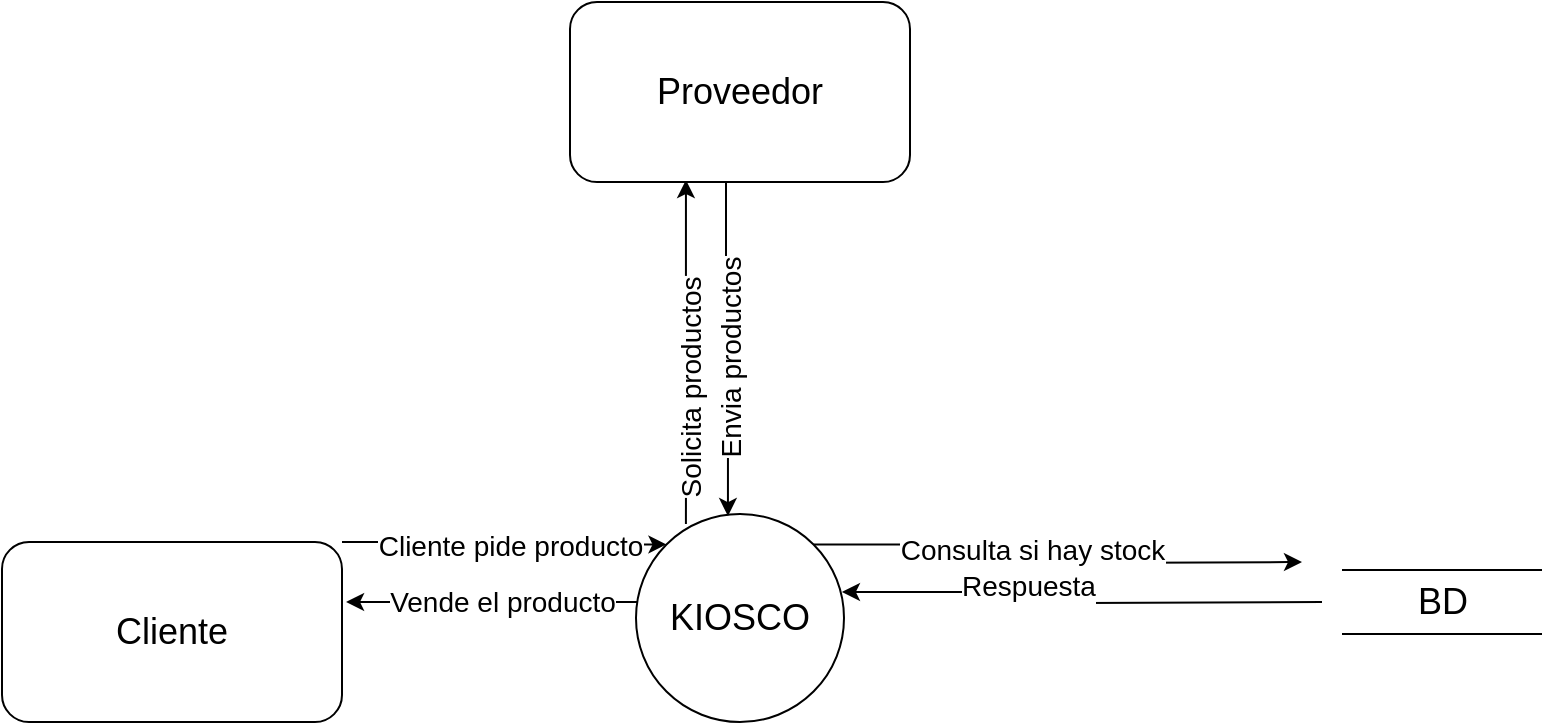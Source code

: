<mxfile version="18.0.1" type="device"><diagram id="HMRFJX-7IGHsMwc9fATg" name="Page-1"><mxGraphModel dx="1422" dy="737" grid="1" gridSize="10" guides="1" tooltips="1" connect="1" arrows="1" fold="1" page="1" pageScale="1" pageWidth="827" pageHeight="1169" math="0" shadow="0"><root><mxCell id="0"/><mxCell id="1" parent="0"/><mxCell id="lgKM17keTXwIT2UxyHUS-3" value="" style="shape=link;html=1;rounded=0;width=32;" edge="1" parent="1"><mxGeometry width="100" relative="1" as="geometry"><mxPoint x="670" y="360" as="sourcePoint"/><mxPoint x="770" y="360" as="targetPoint"/></mxGeometry></mxCell><mxCell id="lgKM17keTXwIT2UxyHUS-5" value="&lt;font style=&quot;font-size: 18px;&quot;&gt;BD&lt;/font&gt;" style="text;html=1;align=center;verticalAlign=middle;resizable=0;points=[];autosize=1;strokeColor=none;fillColor=none;" vertex="1" parent="1"><mxGeometry x="700" y="350" width="40" height="20" as="geometry"/></mxCell><mxCell id="lgKM17keTXwIT2UxyHUS-19" style="edgeStyle=orthogonalEdgeStyle;rounded=0;orthogonalLoop=1;jettySize=auto;html=1;exitX=0.24;exitY=0.048;exitDx=0;exitDy=0;entryX=0.341;entryY=0.989;entryDx=0;entryDy=0;fontSize=14;exitPerimeter=0;entryPerimeter=0;" edge="1" parent="1" source="lgKM17keTXwIT2UxyHUS-12" target="lgKM17keTXwIT2UxyHUS-14"><mxGeometry relative="1" as="geometry"/></mxCell><mxCell id="lgKM17keTXwIT2UxyHUS-20" value="Solicita productos" style="edgeLabel;html=1;align=center;verticalAlign=middle;resizable=0;points=[];fontSize=14;rotation=-90;" vertex="1" connectable="0" parent="lgKM17keTXwIT2UxyHUS-19"><mxGeometry x="-0.212" y="-2" relative="1" as="geometry"><mxPoint as="offset"/></mxGeometry></mxCell><mxCell id="lgKM17keTXwIT2UxyHUS-22" style="edgeStyle=orthogonalEdgeStyle;rounded=0;orthogonalLoop=1;jettySize=auto;html=1;entryX=1.012;entryY=0.333;entryDx=0;entryDy=0;entryPerimeter=0;fontSize=14;exitX=0.029;exitY=0.423;exitDx=0;exitDy=0;exitPerimeter=0;" edge="1" parent="1" source="lgKM17keTXwIT2UxyHUS-12" target="lgKM17keTXwIT2UxyHUS-13"><mxGeometry relative="1" as="geometry"><mxPoint x="310" y="360" as="sourcePoint"/></mxGeometry></mxCell><mxCell id="lgKM17keTXwIT2UxyHUS-24" value="Vende el producto" style="edgeLabel;html=1;align=center;verticalAlign=middle;resizable=0;points=[];fontSize=14;" vertex="1" connectable="0" parent="lgKM17keTXwIT2UxyHUS-22"><mxGeometry x="0.163" y="3" relative="1" as="geometry"><mxPoint x="16" y="-3" as="offset"/></mxGeometry></mxCell><mxCell id="lgKM17keTXwIT2UxyHUS-26" style="edgeStyle=orthogonalEdgeStyle;rounded=0;orthogonalLoop=1;jettySize=auto;html=1;exitX=1;exitY=0;exitDx=0;exitDy=0;fontSize=14;" edge="1" parent="1" source="lgKM17keTXwIT2UxyHUS-12"><mxGeometry relative="1" as="geometry"><mxPoint x="650" y="340" as="targetPoint"/></mxGeometry></mxCell><mxCell id="lgKM17keTXwIT2UxyHUS-27" value="Consulta si hay stock" style="edgeLabel;html=1;align=center;verticalAlign=middle;resizable=0;points=[];fontSize=14;" vertex="1" connectable="0" parent="lgKM17keTXwIT2UxyHUS-26"><mxGeometry x="-0.144" y="-3" relative="1" as="geometry"><mxPoint as="offset"/></mxGeometry></mxCell><mxCell id="lgKM17keTXwIT2UxyHUS-30" style="edgeStyle=orthogonalEdgeStyle;rounded=0;orthogonalLoop=1;jettySize=auto;html=1;fontSize=14;entryX=0.99;entryY=0.375;entryDx=0;entryDy=0;entryPerimeter=0;" edge="1" parent="1" target="lgKM17keTXwIT2UxyHUS-12"><mxGeometry relative="1" as="geometry"><mxPoint x="650" y="368" as="targetPoint"/><mxPoint x="660" y="360" as="sourcePoint"/></mxGeometry></mxCell><mxCell id="lgKM17keTXwIT2UxyHUS-31" value="Respuesta" style="edgeLabel;html=1;align=center;verticalAlign=middle;resizable=0;points=[];fontSize=14;" vertex="1" connectable="0" parent="lgKM17keTXwIT2UxyHUS-30"><mxGeometry x="0.241" y="-3" relative="1" as="geometry"><mxPoint as="offset"/></mxGeometry></mxCell><mxCell id="lgKM17keTXwIT2UxyHUS-12" value="KIOSCO" style="ellipse;whiteSpace=wrap;html=1;aspect=fixed;fontSize=18;" vertex="1" parent="1"><mxGeometry x="317" y="316" width="104" height="104" as="geometry"/></mxCell><mxCell id="lgKM17keTXwIT2UxyHUS-17" style="edgeStyle=orthogonalEdgeStyle;rounded=0;orthogonalLoop=1;jettySize=auto;html=1;exitX=1;exitY=0;exitDx=0;exitDy=0;entryX=0;entryY=0;entryDx=0;entryDy=0;fontSize=14;" edge="1" parent="1" source="lgKM17keTXwIT2UxyHUS-13" target="lgKM17keTXwIT2UxyHUS-12"><mxGeometry relative="1" as="geometry"><Array as="points"><mxPoint x="244" y="330"/><mxPoint x="244" y="331"/></Array></mxGeometry></mxCell><mxCell id="lgKM17keTXwIT2UxyHUS-18" value="Cliente pide producto" style="edgeLabel;html=1;align=center;verticalAlign=middle;resizable=0;points=[];fontSize=14;" vertex="1" connectable="0" parent="lgKM17keTXwIT2UxyHUS-17"><mxGeometry x="0.043" y="-1" relative="1" as="geometry"><mxPoint as="offset"/></mxGeometry></mxCell><mxCell id="lgKM17keTXwIT2UxyHUS-13" value="Cliente" style="rounded=1;whiteSpace=wrap;html=1;fontSize=18;" vertex="1" parent="1"><mxGeometry y="330" width="170" height="90" as="geometry"/></mxCell><mxCell id="lgKM17keTXwIT2UxyHUS-21" style="edgeStyle=orthogonalEdgeStyle;rounded=0;orthogonalLoop=1;jettySize=auto;html=1;exitX=0.5;exitY=1;exitDx=0;exitDy=0;entryX=0.442;entryY=0.01;entryDx=0;entryDy=0;fontSize=14;entryPerimeter=0;" edge="1" parent="1" source="lgKM17keTXwIT2UxyHUS-14" target="lgKM17keTXwIT2UxyHUS-12"><mxGeometry relative="1" as="geometry"><Array as="points"><mxPoint x="362" y="150"/><mxPoint x="362" y="233"/><mxPoint x="363" y="233"/></Array></mxGeometry></mxCell><mxCell id="lgKM17keTXwIT2UxyHUS-28" value="Envia productos" style="edgeLabel;html=1;align=center;verticalAlign=middle;resizable=0;points=[];fontSize=14;rotation=-90;" vertex="1" connectable="0" parent="lgKM17keTXwIT2UxyHUS-21"><mxGeometry x="0.278" y="1" relative="1" as="geometry"><mxPoint y="-16" as="offset"/></mxGeometry></mxCell><mxCell id="lgKM17keTXwIT2UxyHUS-14" value="Proveedor" style="rounded=1;whiteSpace=wrap;html=1;fontSize=18;" vertex="1" parent="1"><mxGeometry x="284" y="60" width="170" height="90" as="geometry"/></mxCell></root></mxGraphModel></diagram></mxfile>